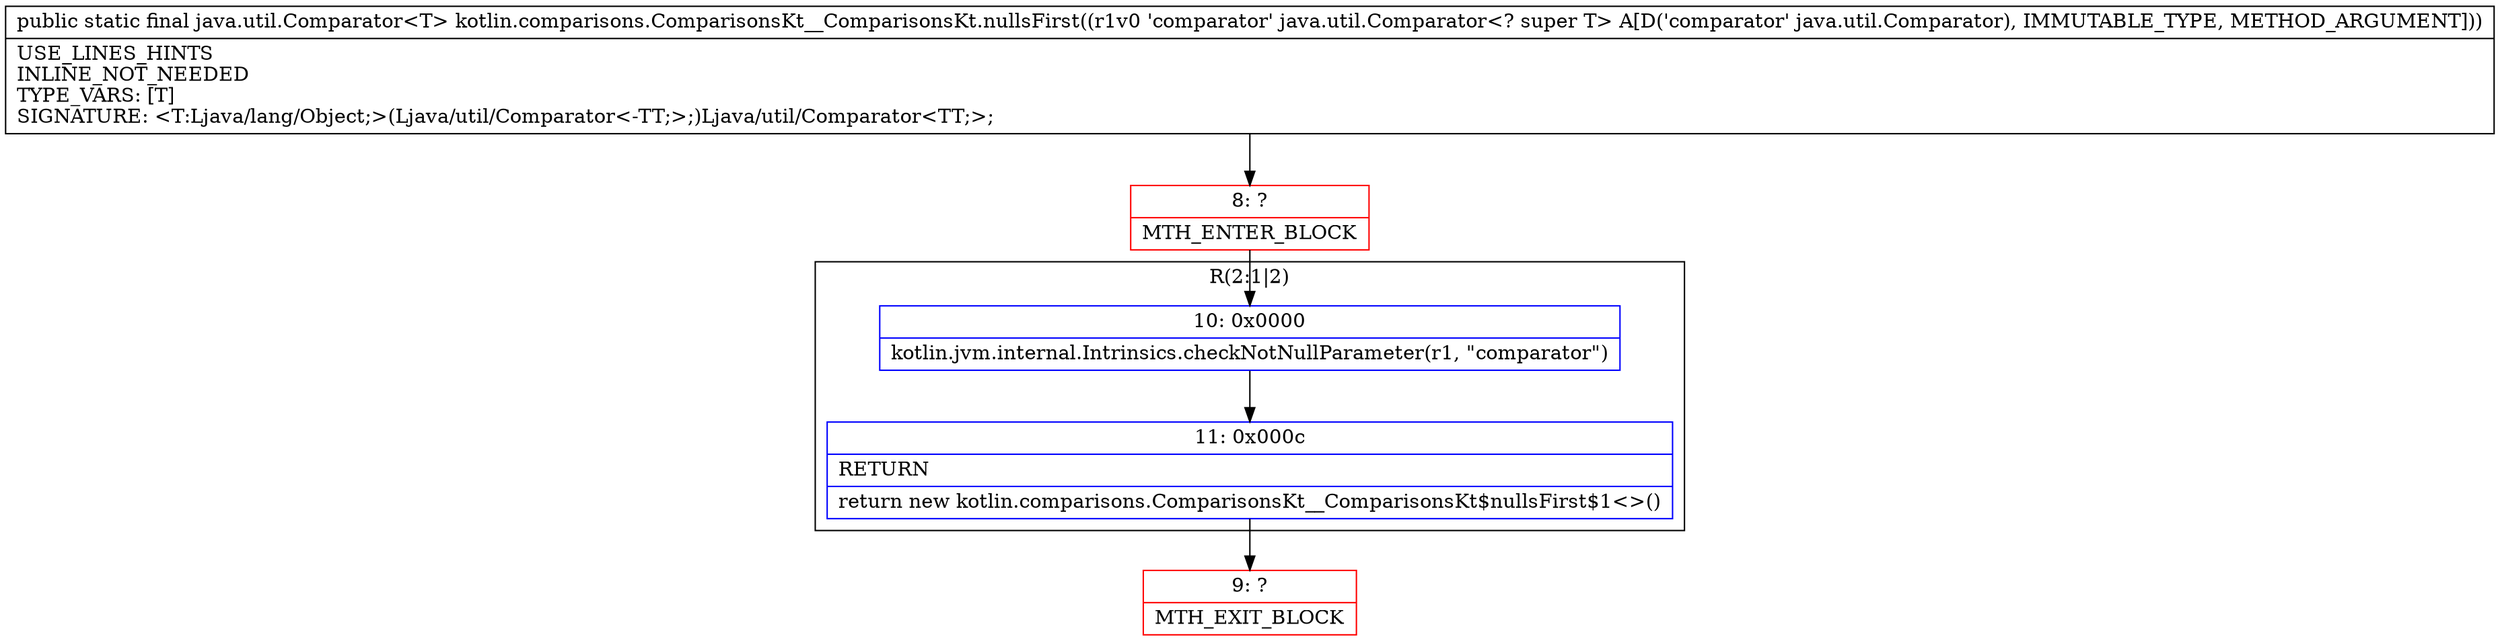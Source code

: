 digraph "CFG forkotlin.comparisons.ComparisonsKt__ComparisonsKt.nullsFirst(Ljava\/util\/Comparator;)Ljava\/util\/Comparator;" {
subgraph cluster_Region_1905343398 {
label = "R(2:1|2)";
node [shape=record,color=blue];
Node_10 [shape=record,label="{10\:\ 0x0000|kotlin.jvm.internal.Intrinsics.checkNotNullParameter(r1, \"comparator\")\l}"];
Node_11 [shape=record,label="{11\:\ 0x000c|RETURN\l|return new kotlin.comparisons.ComparisonsKt__ComparisonsKt$nullsFirst$1\<\>()\l}"];
}
Node_8 [shape=record,color=red,label="{8\:\ ?|MTH_ENTER_BLOCK\l}"];
Node_9 [shape=record,color=red,label="{9\:\ ?|MTH_EXIT_BLOCK\l}"];
MethodNode[shape=record,label="{public static final java.util.Comparator\<T\> kotlin.comparisons.ComparisonsKt__ComparisonsKt.nullsFirst((r1v0 'comparator' java.util.Comparator\<? super T\> A[D('comparator' java.util.Comparator), IMMUTABLE_TYPE, METHOD_ARGUMENT]))  | USE_LINES_HINTS\lINLINE_NOT_NEEDED\lTYPE_VARS: [T]\lSIGNATURE: \<T:Ljava\/lang\/Object;\>(Ljava\/util\/Comparator\<\-TT;\>;)Ljava\/util\/Comparator\<TT;\>;\l}"];
MethodNode -> Node_8;Node_10 -> Node_11;
Node_11 -> Node_9;
Node_8 -> Node_10;
}

